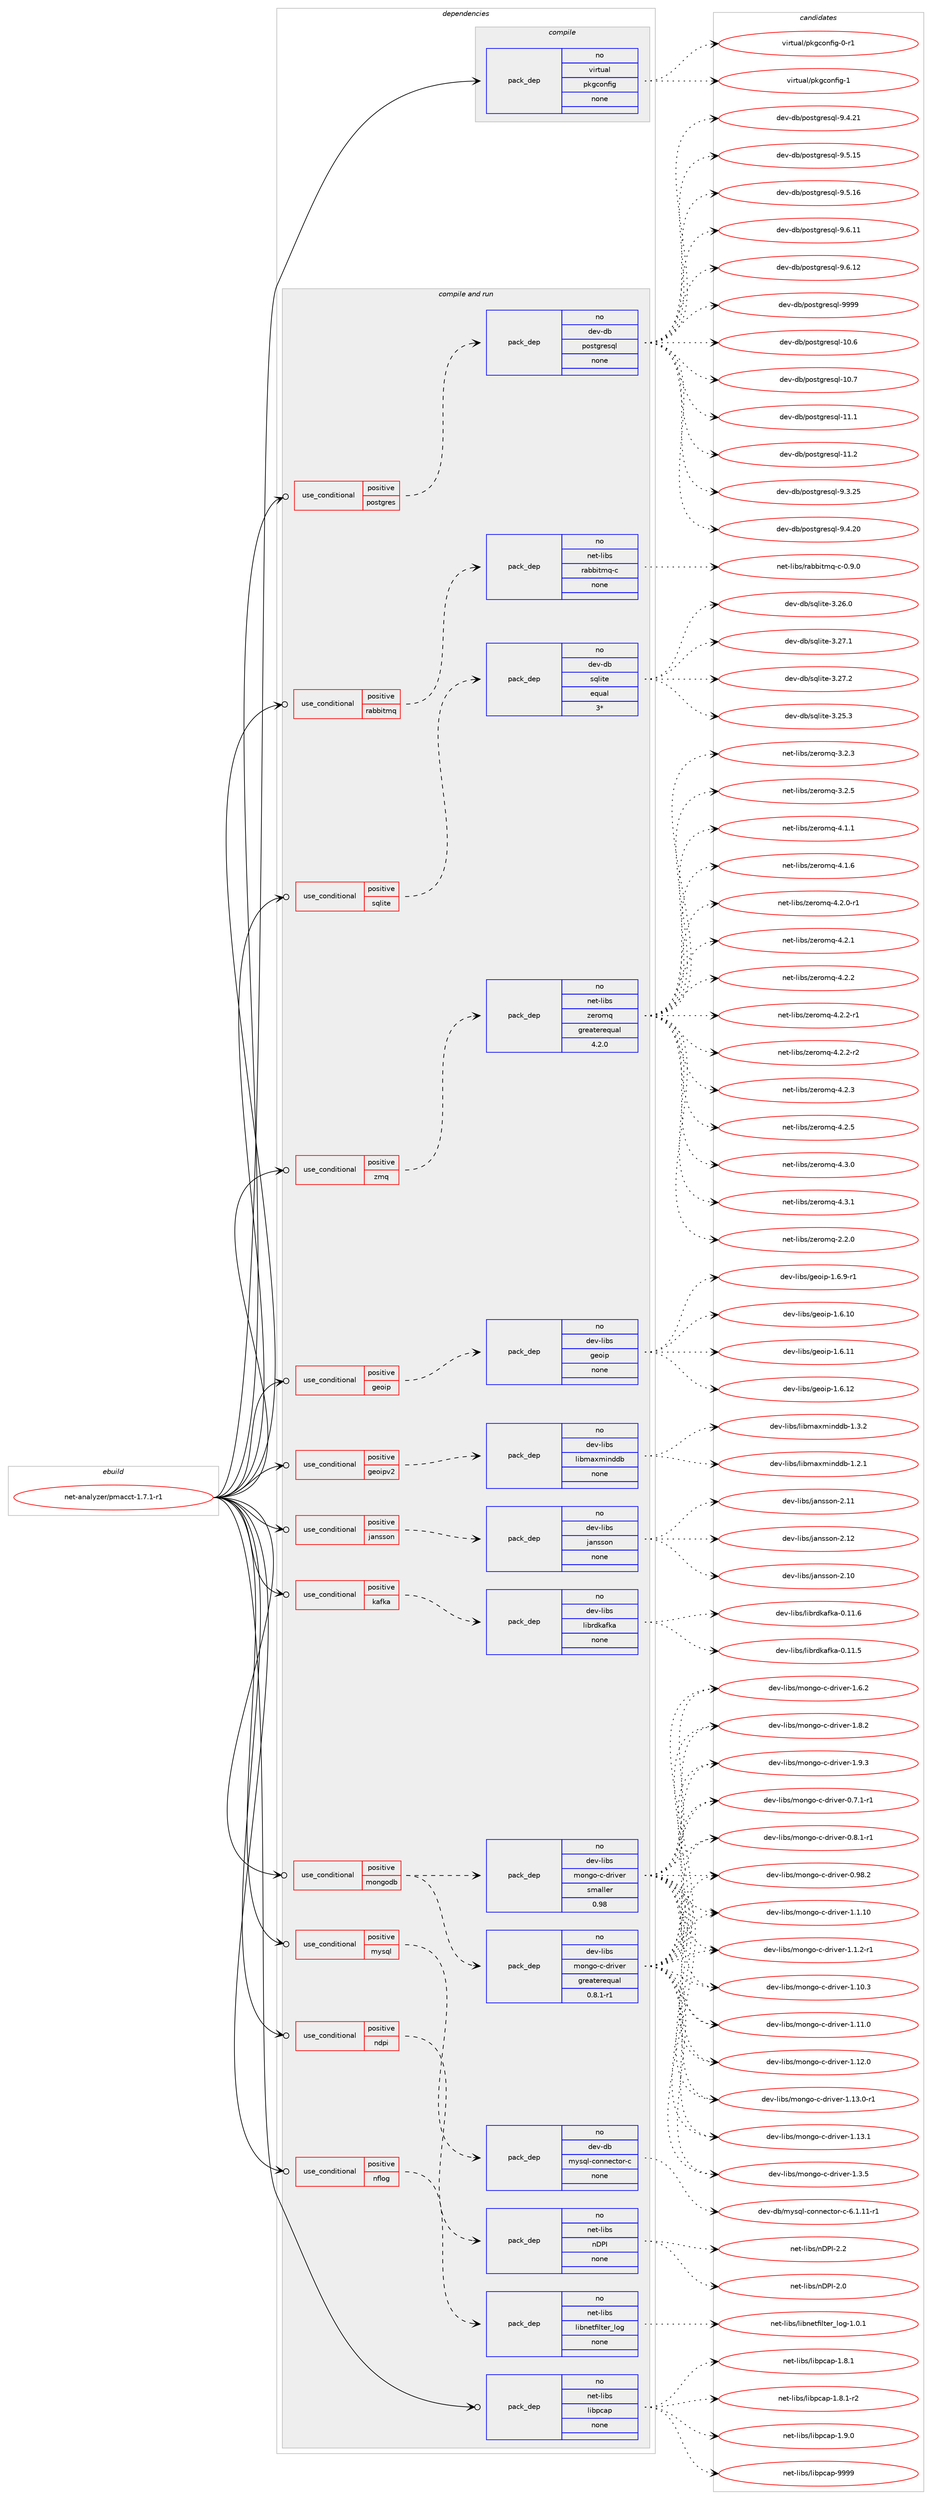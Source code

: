 digraph prolog {

# *************
# Graph options
# *************

newrank=true;
concentrate=true;
compound=true;
graph [rankdir=LR,fontname=Helvetica,fontsize=10,ranksep=1.5];#, ranksep=2.5, nodesep=0.2];
edge  [arrowhead=vee];
node  [fontname=Helvetica,fontsize=10];

# **********
# The ebuild
# **********

subgraph cluster_leftcol {
color=gray;
rank=same;
label=<<i>ebuild</i>>;
id [label="net-analyzer/pmacct-1.7.1-r1", color=red, width=4, href="../net-analyzer/pmacct-1.7.1-r1.svg"];
}

# ****************
# The dependencies
# ****************

subgraph cluster_midcol {
color=gray;
label=<<i>dependencies</i>>;
subgraph cluster_compile {
fillcolor="#eeeeee";
style=filled;
label=<<i>compile</i>>;
subgraph pack1177281 {
dependency1646439 [label=<<TABLE BORDER="0" CELLBORDER="1" CELLSPACING="0" CELLPADDING="4" WIDTH="220"><TR><TD ROWSPAN="6" CELLPADDING="30">pack_dep</TD></TR><TR><TD WIDTH="110">no</TD></TR><TR><TD>virtual</TD></TR><TR><TD>pkgconfig</TD></TR><TR><TD>none</TD></TR><TR><TD></TD></TR></TABLE>>, shape=none, color=blue];
}
id:e -> dependency1646439:w [weight=20,style="solid",arrowhead="vee"];
}
subgraph cluster_compileandrun {
fillcolor="#eeeeee";
style=filled;
label=<<i>compile and run</i>>;
subgraph cond442528 {
dependency1646440 [label=<<TABLE BORDER="0" CELLBORDER="1" CELLSPACING="0" CELLPADDING="4"><TR><TD ROWSPAN="3" CELLPADDING="10">use_conditional</TD></TR><TR><TD>positive</TD></TR><TR><TD>geoip</TD></TR></TABLE>>, shape=none, color=red];
subgraph pack1177282 {
dependency1646441 [label=<<TABLE BORDER="0" CELLBORDER="1" CELLSPACING="0" CELLPADDING="4" WIDTH="220"><TR><TD ROWSPAN="6" CELLPADDING="30">pack_dep</TD></TR><TR><TD WIDTH="110">no</TD></TR><TR><TD>dev-libs</TD></TR><TR><TD>geoip</TD></TR><TR><TD>none</TD></TR><TR><TD></TD></TR></TABLE>>, shape=none, color=blue];
}
dependency1646440:e -> dependency1646441:w [weight=20,style="dashed",arrowhead="vee"];
}
id:e -> dependency1646440:w [weight=20,style="solid",arrowhead="odotvee"];
subgraph cond442529 {
dependency1646442 [label=<<TABLE BORDER="0" CELLBORDER="1" CELLSPACING="0" CELLPADDING="4"><TR><TD ROWSPAN="3" CELLPADDING="10">use_conditional</TD></TR><TR><TD>positive</TD></TR><TR><TD>geoipv2</TD></TR></TABLE>>, shape=none, color=red];
subgraph pack1177283 {
dependency1646443 [label=<<TABLE BORDER="0" CELLBORDER="1" CELLSPACING="0" CELLPADDING="4" WIDTH="220"><TR><TD ROWSPAN="6" CELLPADDING="30">pack_dep</TD></TR><TR><TD WIDTH="110">no</TD></TR><TR><TD>dev-libs</TD></TR><TR><TD>libmaxminddb</TD></TR><TR><TD>none</TD></TR><TR><TD></TD></TR></TABLE>>, shape=none, color=blue];
}
dependency1646442:e -> dependency1646443:w [weight=20,style="dashed",arrowhead="vee"];
}
id:e -> dependency1646442:w [weight=20,style="solid",arrowhead="odotvee"];
subgraph cond442530 {
dependency1646444 [label=<<TABLE BORDER="0" CELLBORDER="1" CELLSPACING="0" CELLPADDING="4"><TR><TD ROWSPAN="3" CELLPADDING="10">use_conditional</TD></TR><TR><TD>positive</TD></TR><TR><TD>jansson</TD></TR></TABLE>>, shape=none, color=red];
subgraph pack1177284 {
dependency1646445 [label=<<TABLE BORDER="0" CELLBORDER="1" CELLSPACING="0" CELLPADDING="4" WIDTH="220"><TR><TD ROWSPAN="6" CELLPADDING="30">pack_dep</TD></TR><TR><TD WIDTH="110">no</TD></TR><TR><TD>dev-libs</TD></TR><TR><TD>jansson</TD></TR><TR><TD>none</TD></TR><TR><TD></TD></TR></TABLE>>, shape=none, color=blue];
}
dependency1646444:e -> dependency1646445:w [weight=20,style="dashed",arrowhead="vee"];
}
id:e -> dependency1646444:w [weight=20,style="solid",arrowhead="odotvee"];
subgraph cond442531 {
dependency1646446 [label=<<TABLE BORDER="0" CELLBORDER="1" CELLSPACING="0" CELLPADDING="4"><TR><TD ROWSPAN="3" CELLPADDING="10">use_conditional</TD></TR><TR><TD>positive</TD></TR><TR><TD>kafka</TD></TR></TABLE>>, shape=none, color=red];
subgraph pack1177285 {
dependency1646447 [label=<<TABLE BORDER="0" CELLBORDER="1" CELLSPACING="0" CELLPADDING="4" WIDTH="220"><TR><TD ROWSPAN="6" CELLPADDING="30">pack_dep</TD></TR><TR><TD WIDTH="110">no</TD></TR><TR><TD>dev-libs</TD></TR><TR><TD>librdkafka</TD></TR><TR><TD>none</TD></TR><TR><TD></TD></TR></TABLE>>, shape=none, color=blue];
}
dependency1646446:e -> dependency1646447:w [weight=20,style="dashed",arrowhead="vee"];
}
id:e -> dependency1646446:w [weight=20,style="solid",arrowhead="odotvee"];
subgraph cond442532 {
dependency1646448 [label=<<TABLE BORDER="0" CELLBORDER="1" CELLSPACING="0" CELLPADDING="4"><TR><TD ROWSPAN="3" CELLPADDING="10">use_conditional</TD></TR><TR><TD>positive</TD></TR><TR><TD>mongodb</TD></TR></TABLE>>, shape=none, color=red];
subgraph pack1177286 {
dependency1646449 [label=<<TABLE BORDER="0" CELLBORDER="1" CELLSPACING="0" CELLPADDING="4" WIDTH="220"><TR><TD ROWSPAN="6" CELLPADDING="30">pack_dep</TD></TR><TR><TD WIDTH="110">no</TD></TR><TR><TD>dev-libs</TD></TR><TR><TD>mongo-c-driver</TD></TR><TR><TD>greaterequal</TD></TR><TR><TD>0.8.1-r1</TD></TR></TABLE>>, shape=none, color=blue];
}
dependency1646448:e -> dependency1646449:w [weight=20,style="dashed",arrowhead="vee"];
subgraph pack1177287 {
dependency1646450 [label=<<TABLE BORDER="0" CELLBORDER="1" CELLSPACING="0" CELLPADDING="4" WIDTH="220"><TR><TD ROWSPAN="6" CELLPADDING="30">pack_dep</TD></TR><TR><TD WIDTH="110">no</TD></TR><TR><TD>dev-libs</TD></TR><TR><TD>mongo-c-driver</TD></TR><TR><TD>smaller</TD></TR><TR><TD>0.98</TD></TR></TABLE>>, shape=none, color=blue];
}
dependency1646448:e -> dependency1646450:w [weight=20,style="dashed",arrowhead="vee"];
}
id:e -> dependency1646448:w [weight=20,style="solid",arrowhead="odotvee"];
subgraph cond442533 {
dependency1646451 [label=<<TABLE BORDER="0" CELLBORDER="1" CELLSPACING="0" CELLPADDING="4"><TR><TD ROWSPAN="3" CELLPADDING="10">use_conditional</TD></TR><TR><TD>positive</TD></TR><TR><TD>mysql</TD></TR></TABLE>>, shape=none, color=red];
subgraph pack1177288 {
dependency1646452 [label=<<TABLE BORDER="0" CELLBORDER="1" CELLSPACING="0" CELLPADDING="4" WIDTH="220"><TR><TD ROWSPAN="6" CELLPADDING="30">pack_dep</TD></TR><TR><TD WIDTH="110">no</TD></TR><TR><TD>dev-db</TD></TR><TR><TD>mysql-connector-c</TD></TR><TR><TD>none</TD></TR><TR><TD></TD></TR></TABLE>>, shape=none, color=blue];
}
dependency1646451:e -> dependency1646452:w [weight=20,style="dashed",arrowhead="vee"];
}
id:e -> dependency1646451:w [weight=20,style="solid",arrowhead="odotvee"];
subgraph cond442534 {
dependency1646453 [label=<<TABLE BORDER="0" CELLBORDER="1" CELLSPACING="0" CELLPADDING="4"><TR><TD ROWSPAN="3" CELLPADDING="10">use_conditional</TD></TR><TR><TD>positive</TD></TR><TR><TD>ndpi</TD></TR></TABLE>>, shape=none, color=red];
subgraph pack1177289 {
dependency1646454 [label=<<TABLE BORDER="0" CELLBORDER="1" CELLSPACING="0" CELLPADDING="4" WIDTH="220"><TR><TD ROWSPAN="6" CELLPADDING="30">pack_dep</TD></TR><TR><TD WIDTH="110">no</TD></TR><TR><TD>net-libs</TD></TR><TR><TD>nDPI</TD></TR><TR><TD>none</TD></TR><TR><TD></TD></TR></TABLE>>, shape=none, color=blue];
}
dependency1646453:e -> dependency1646454:w [weight=20,style="dashed",arrowhead="vee"];
}
id:e -> dependency1646453:w [weight=20,style="solid",arrowhead="odotvee"];
subgraph cond442535 {
dependency1646455 [label=<<TABLE BORDER="0" CELLBORDER="1" CELLSPACING="0" CELLPADDING="4"><TR><TD ROWSPAN="3" CELLPADDING="10">use_conditional</TD></TR><TR><TD>positive</TD></TR><TR><TD>nflog</TD></TR></TABLE>>, shape=none, color=red];
subgraph pack1177290 {
dependency1646456 [label=<<TABLE BORDER="0" CELLBORDER="1" CELLSPACING="0" CELLPADDING="4" WIDTH="220"><TR><TD ROWSPAN="6" CELLPADDING="30">pack_dep</TD></TR><TR><TD WIDTH="110">no</TD></TR><TR><TD>net-libs</TD></TR><TR><TD>libnetfilter_log</TD></TR><TR><TD>none</TD></TR><TR><TD></TD></TR></TABLE>>, shape=none, color=blue];
}
dependency1646455:e -> dependency1646456:w [weight=20,style="dashed",arrowhead="vee"];
}
id:e -> dependency1646455:w [weight=20,style="solid",arrowhead="odotvee"];
subgraph cond442536 {
dependency1646457 [label=<<TABLE BORDER="0" CELLBORDER="1" CELLSPACING="0" CELLPADDING="4"><TR><TD ROWSPAN="3" CELLPADDING="10">use_conditional</TD></TR><TR><TD>positive</TD></TR><TR><TD>postgres</TD></TR></TABLE>>, shape=none, color=red];
subgraph pack1177291 {
dependency1646458 [label=<<TABLE BORDER="0" CELLBORDER="1" CELLSPACING="0" CELLPADDING="4" WIDTH="220"><TR><TD ROWSPAN="6" CELLPADDING="30">pack_dep</TD></TR><TR><TD WIDTH="110">no</TD></TR><TR><TD>dev-db</TD></TR><TR><TD>postgresql</TD></TR><TR><TD>none</TD></TR><TR><TD></TD></TR></TABLE>>, shape=none, color=blue];
}
dependency1646457:e -> dependency1646458:w [weight=20,style="dashed",arrowhead="vee"];
}
id:e -> dependency1646457:w [weight=20,style="solid",arrowhead="odotvee"];
subgraph cond442537 {
dependency1646459 [label=<<TABLE BORDER="0" CELLBORDER="1" CELLSPACING="0" CELLPADDING="4"><TR><TD ROWSPAN="3" CELLPADDING="10">use_conditional</TD></TR><TR><TD>positive</TD></TR><TR><TD>rabbitmq</TD></TR></TABLE>>, shape=none, color=red];
subgraph pack1177292 {
dependency1646460 [label=<<TABLE BORDER="0" CELLBORDER="1" CELLSPACING="0" CELLPADDING="4" WIDTH="220"><TR><TD ROWSPAN="6" CELLPADDING="30">pack_dep</TD></TR><TR><TD WIDTH="110">no</TD></TR><TR><TD>net-libs</TD></TR><TR><TD>rabbitmq-c</TD></TR><TR><TD>none</TD></TR><TR><TD></TD></TR></TABLE>>, shape=none, color=blue];
}
dependency1646459:e -> dependency1646460:w [weight=20,style="dashed",arrowhead="vee"];
}
id:e -> dependency1646459:w [weight=20,style="solid",arrowhead="odotvee"];
subgraph cond442538 {
dependency1646461 [label=<<TABLE BORDER="0" CELLBORDER="1" CELLSPACING="0" CELLPADDING="4"><TR><TD ROWSPAN="3" CELLPADDING="10">use_conditional</TD></TR><TR><TD>positive</TD></TR><TR><TD>sqlite</TD></TR></TABLE>>, shape=none, color=red];
subgraph pack1177293 {
dependency1646462 [label=<<TABLE BORDER="0" CELLBORDER="1" CELLSPACING="0" CELLPADDING="4" WIDTH="220"><TR><TD ROWSPAN="6" CELLPADDING="30">pack_dep</TD></TR><TR><TD WIDTH="110">no</TD></TR><TR><TD>dev-db</TD></TR><TR><TD>sqlite</TD></TR><TR><TD>equal</TD></TR><TR><TD>3*</TD></TR></TABLE>>, shape=none, color=blue];
}
dependency1646461:e -> dependency1646462:w [weight=20,style="dashed",arrowhead="vee"];
}
id:e -> dependency1646461:w [weight=20,style="solid",arrowhead="odotvee"];
subgraph cond442539 {
dependency1646463 [label=<<TABLE BORDER="0" CELLBORDER="1" CELLSPACING="0" CELLPADDING="4"><TR><TD ROWSPAN="3" CELLPADDING="10">use_conditional</TD></TR><TR><TD>positive</TD></TR><TR><TD>zmq</TD></TR></TABLE>>, shape=none, color=red];
subgraph pack1177294 {
dependency1646464 [label=<<TABLE BORDER="0" CELLBORDER="1" CELLSPACING="0" CELLPADDING="4" WIDTH="220"><TR><TD ROWSPAN="6" CELLPADDING="30">pack_dep</TD></TR><TR><TD WIDTH="110">no</TD></TR><TR><TD>net-libs</TD></TR><TR><TD>zeromq</TD></TR><TR><TD>greaterequal</TD></TR><TR><TD>4.2.0</TD></TR></TABLE>>, shape=none, color=blue];
}
dependency1646463:e -> dependency1646464:w [weight=20,style="dashed",arrowhead="vee"];
}
id:e -> dependency1646463:w [weight=20,style="solid",arrowhead="odotvee"];
subgraph pack1177295 {
dependency1646465 [label=<<TABLE BORDER="0" CELLBORDER="1" CELLSPACING="0" CELLPADDING="4" WIDTH="220"><TR><TD ROWSPAN="6" CELLPADDING="30">pack_dep</TD></TR><TR><TD WIDTH="110">no</TD></TR><TR><TD>net-libs</TD></TR><TR><TD>libpcap</TD></TR><TR><TD>none</TD></TR><TR><TD></TD></TR></TABLE>>, shape=none, color=blue];
}
id:e -> dependency1646465:w [weight=20,style="solid",arrowhead="odotvee"];
}
subgraph cluster_run {
fillcolor="#eeeeee";
style=filled;
label=<<i>run</i>>;
}
}

# **************
# The candidates
# **************

subgraph cluster_choices {
rank=same;
color=gray;
label=<<i>candidates</i>>;

subgraph choice1177281 {
color=black;
nodesep=1;
choice11810511411611797108471121071039911111010210510345484511449 [label="virtual/pkgconfig-0-r1", color=red, width=4,href="../virtual/pkgconfig-0-r1.svg"];
choice1181051141161179710847112107103991111101021051034549 [label="virtual/pkgconfig-1", color=red, width=4,href="../virtual/pkgconfig-1.svg"];
dependency1646439:e -> choice11810511411611797108471121071039911111010210510345484511449:w [style=dotted,weight="100"];
dependency1646439:e -> choice1181051141161179710847112107103991111101021051034549:w [style=dotted,weight="100"];
}
subgraph choice1177282 {
color=black;
nodesep=1;
choice10010111845108105981154710310111110511245494654464948 [label="dev-libs/geoip-1.6.10", color=red, width=4,href="../dev-libs/geoip-1.6.10.svg"];
choice10010111845108105981154710310111110511245494654464949 [label="dev-libs/geoip-1.6.11", color=red, width=4,href="../dev-libs/geoip-1.6.11.svg"];
choice10010111845108105981154710310111110511245494654464950 [label="dev-libs/geoip-1.6.12", color=red, width=4,href="../dev-libs/geoip-1.6.12.svg"];
choice1001011184510810598115471031011111051124549465446574511449 [label="dev-libs/geoip-1.6.9-r1", color=red, width=4,href="../dev-libs/geoip-1.6.9-r1.svg"];
dependency1646441:e -> choice10010111845108105981154710310111110511245494654464948:w [style=dotted,weight="100"];
dependency1646441:e -> choice10010111845108105981154710310111110511245494654464949:w [style=dotted,weight="100"];
dependency1646441:e -> choice10010111845108105981154710310111110511245494654464950:w [style=dotted,weight="100"];
dependency1646441:e -> choice1001011184510810598115471031011111051124549465446574511449:w [style=dotted,weight="100"];
}
subgraph choice1177283 {
color=black;
nodesep=1;
choice100101118451081059811547108105981099712010910511010010098454946504649 [label="dev-libs/libmaxminddb-1.2.1", color=red, width=4,href="../dev-libs/libmaxminddb-1.2.1.svg"];
choice100101118451081059811547108105981099712010910511010010098454946514650 [label="dev-libs/libmaxminddb-1.3.2", color=red, width=4,href="../dev-libs/libmaxminddb-1.3.2.svg"];
dependency1646443:e -> choice100101118451081059811547108105981099712010910511010010098454946504649:w [style=dotted,weight="100"];
dependency1646443:e -> choice100101118451081059811547108105981099712010910511010010098454946514650:w [style=dotted,weight="100"];
}
subgraph choice1177284 {
color=black;
nodesep=1;
choice100101118451081059811547106971101151151111104550464948 [label="dev-libs/jansson-2.10", color=red, width=4,href="../dev-libs/jansson-2.10.svg"];
choice100101118451081059811547106971101151151111104550464949 [label="dev-libs/jansson-2.11", color=red, width=4,href="../dev-libs/jansson-2.11.svg"];
choice100101118451081059811547106971101151151111104550464950 [label="dev-libs/jansson-2.12", color=red, width=4,href="../dev-libs/jansson-2.12.svg"];
dependency1646445:e -> choice100101118451081059811547106971101151151111104550464948:w [style=dotted,weight="100"];
dependency1646445:e -> choice100101118451081059811547106971101151151111104550464949:w [style=dotted,weight="100"];
dependency1646445:e -> choice100101118451081059811547106971101151151111104550464950:w [style=dotted,weight="100"];
}
subgraph choice1177285 {
color=black;
nodesep=1;
choice10010111845108105981154710810598114100107971021079745484649494653 [label="dev-libs/librdkafka-0.11.5", color=red, width=4,href="../dev-libs/librdkafka-0.11.5.svg"];
choice10010111845108105981154710810598114100107971021079745484649494654 [label="dev-libs/librdkafka-0.11.6", color=red, width=4,href="../dev-libs/librdkafka-0.11.6.svg"];
dependency1646447:e -> choice10010111845108105981154710810598114100107971021079745484649494653:w [style=dotted,weight="100"];
dependency1646447:e -> choice10010111845108105981154710810598114100107971021079745484649494654:w [style=dotted,weight="100"];
}
subgraph choice1177286 {
color=black;
nodesep=1;
choice1001011184510810598115471091111101031114599451001141051181011144548465546494511449 [label="dev-libs/mongo-c-driver-0.7.1-r1", color=red, width=4,href="../dev-libs/mongo-c-driver-0.7.1-r1.svg"];
choice1001011184510810598115471091111101031114599451001141051181011144548465646494511449 [label="dev-libs/mongo-c-driver-0.8.1-r1", color=red, width=4,href="../dev-libs/mongo-c-driver-0.8.1-r1.svg"];
choice10010111845108105981154710911111010311145994510011410511810111445484657564650 [label="dev-libs/mongo-c-driver-0.98.2", color=red, width=4,href="../dev-libs/mongo-c-driver-0.98.2.svg"];
choice10010111845108105981154710911111010311145994510011410511810111445494649464948 [label="dev-libs/mongo-c-driver-1.1.10", color=red, width=4,href="../dev-libs/mongo-c-driver-1.1.10.svg"];
choice1001011184510810598115471091111101031114599451001141051181011144549464946504511449 [label="dev-libs/mongo-c-driver-1.1.2-r1", color=red, width=4,href="../dev-libs/mongo-c-driver-1.1.2-r1.svg"];
choice10010111845108105981154710911111010311145994510011410511810111445494649484651 [label="dev-libs/mongo-c-driver-1.10.3", color=red, width=4,href="../dev-libs/mongo-c-driver-1.10.3.svg"];
choice10010111845108105981154710911111010311145994510011410511810111445494649494648 [label="dev-libs/mongo-c-driver-1.11.0", color=red, width=4,href="../dev-libs/mongo-c-driver-1.11.0.svg"];
choice10010111845108105981154710911111010311145994510011410511810111445494649504648 [label="dev-libs/mongo-c-driver-1.12.0", color=red, width=4,href="../dev-libs/mongo-c-driver-1.12.0.svg"];
choice100101118451081059811547109111110103111459945100114105118101114454946495146484511449 [label="dev-libs/mongo-c-driver-1.13.0-r1", color=red, width=4,href="../dev-libs/mongo-c-driver-1.13.0-r1.svg"];
choice10010111845108105981154710911111010311145994510011410511810111445494649514649 [label="dev-libs/mongo-c-driver-1.13.1", color=red, width=4,href="../dev-libs/mongo-c-driver-1.13.1.svg"];
choice100101118451081059811547109111110103111459945100114105118101114454946514653 [label="dev-libs/mongo-c-driver-1.3.5", color=red, width=4,href="../dev-libs/mongo-c-driver-1.3.5.svg"];
choice100101118451081059811547109111110103111459945100114105118101114454946544650 [label="dev-libs/mongo-c-driver-1.6.2", color=red, width=4,href="../dev-libs/mongo-c-driver-1.6.2.svg"];
choice100101118451081059811547109111110103111459945100114105118101114454946564650 [label="dev-libs/mongo-c-driver-1.8.2", color=red, width=4,href="../dev-libs/mongo-c-driver-1.8.2.svg"];
choice100101118451081059811547109111110103111459945100114105118101114454946574651 [label="dev-libs/mongo-c-driver-1.9.3", color=red, width=4,href="../dev-libs/mongo-c-driver-1.9.3.svg"];
dependency1646449:e -> choice1001011184510810598115471091111101031114599451001141051181011144548465546494511449:w [style=dotted,weight="100"];
dependency1646449:e -> choice1001011184510810598115471091111101031114599451001141051181011144548465646494511449:w [style=dotted,weight="100"];
dependency1646449:e -> choice10010111845108105981154710911111010311145994510011410511810111445484657564650:w [style=dotted,weight="100"];
dependency1646449:e -> choice10010111845108105981154710911111010311145994510011410511810111445494649464948:w [style=dotted,weight="100"];
dependency1646449:e -> choice1001011184510810598115471091111101031114599451001141051181011144549464946504511449:w [style=dotted,weight="100"];
dependency1646449:e -> choice10010111845108105981154710911111010311145994510011410511810111445494649484651:w [style=dotted,weight="100"];
dependency1646449:e -> choice10010111845108105981154710911111010311145994510011410511810111445494649494648:w [style=dotted,weight="100"];
dependency1646449:e -> choice10010111845108105981154710911111010311145994510011410511810111445494649504648:w [style=dotted,weight="100"];
dependency1646449:e -> choice100101118451081059811547109111110103111459945100114105118101114454946495146484511449:w [style=dotted,weight="100"];
dependency1646449:e -> choice10010111845108105981154710911111010311145994510011410511810111445494649514649:w [style=dotted,weight="100"];
dependency1646449:e -> choice100101118451081059811547109111110103111459945100114105118101114454946514653:w [style=dotted,weight="100"];
dependency1646449:e -> choice100101118451081059811547109111110103111459945100114105118101114454946544650:w [style=dotted,weight="100"];
dependency1646449:e -> choice100101118451081059811547109111110103111459945100114105118101114454946564650:w [style=dotted,weight="100"];
dependency1646449:e -> choice100101118451081059811547109111110103111459945100114105118101114454946574651:w [style=dotted,weight="100"];
}
subgraph choice1177287 {
color=black;
nodesep=1;
choice1001011184510810598115471091111101031114599451001141051181011144548465546494511449 [label="dev-libs/mongo-c-driver-0.7.1-r1", color=red, width=4,href="../dev-libs/mongo-c-driver-0.7.1-r1.svg"];
choice1001011184510810598115471091111101031114599451001141051181011144548465646494511449 [label="dev-libs/mongo-c-driver-0.8.1-r1", color=red, width=4,href="../dev-libs/mongo-c-driver-0.8.1-r1.svg"];
choice10010111845108105981154710911111010311145994510011410511810111445484657564650 [label="dev-libs/mongo-c-driver-0.98.2", color=red, width=4,href="../dev-libs/mongo-c-driver-0.98.2.svg"];
choice10010111845108105981154710911111010311145994510011410511810111445494649464948 [label="dev-libs/mongo-c-driver-1.1.10", color=red, width=4,href="../dev-libs/mongo-c-driver-1.1.10.svg"];
choice1001011184510810598115471091111101031114599451001141051181011144549464946504511449 [label="dev-libs/mongo-c-driver-1.1.2-r1", color=red, width=4,href="../dev-libs/mongo-c-driver-1.1.2-r1.svg"];
choice10010111845108105981154710911111010311145994510011410511810111445494649484651 [label="dev-libs/mongo-c-driver-1.10.3", color=red, width=4,href="../dev-libs/mongo-c-driver-1.10.3.svg"];
choice10010111845108105981154710911111010311145994510011410511810111445494649494648 [label="dev-libs/mongo-c-driver-1.11.0", color=red, width=4,href="../dev-libs/mongo-c-driver-1.11.0.svg"];
choice10010111845108105981154710911111010311145994510011410511810111445494649504648 [label="dev-libs/mongo-c-driver-1.12.0", color=red, width=4,href="../dev-libs/mongo-c-driver-1.12.0.svg"];
choice100101118451081059811547109111110103111459945100114105118101114454946495146484511449 [label="dev-libs/mongo-c-driver-1.13.0-r1", color=red, width=4,href="../dev-libs/mongo-c-driver-1.13.0-r1.svg"];
choice10010111845108105981154710911111010311145994510011410511810111445494649514649 [label="dev-libs/mongo-c-driver-1.13.1", color=red, width=4,href="../dev-libs/mongo-c-driver-1.13.1.svg"];
choice100101118451081059811547109111110103111459945100114105118101114454946514653 [label="dev-libs/mongo-c-driver-1.3.5", color=red, width=4,href="../dev-libs/mongo-c-driver-1.3.5.svg"];
choice100101118451081059811547109111110103111459945100114105118101114454946544650 [label="dev-libs/mongo-c-driver-1.6.2", color=red, width=4,href="../dev-libs/mongo-c-driver-1.6.2.svg"];
choice100101118451081059811547109111110103111459945100114105118101114454946564650 [label="dev-libs/mongo-c-driver-1.8.2", color=red, width=4,href="../dev-libs/mongo-c-driver-1.8.2.svg"];
choice100101118451081059811547109111110103111459945100114105118101114454946574651 [label="dev-libs/mongo-c-driver-1.9.3", color=red, width=4,href="../dev-libs/mongo-c-driver-1.9.3.svg"];
dependency1646450:e -> choice1001011184510810598115471091111101031114599451001141051181011144548465546494511449:w [style=dotted,weight="100"];
dependency1646450:e -> choice1001011184510810598115471091111101031114599451001141051181011144548465646494511449:w [style=dotted,weight="100"];
dependency1646450:e -> choice10010111845108105981154710911111010311145994510011410511810111445484657564650:w [style=dotted,weight="100"];
dependency1646450:e -> choice10010111845108105981154710911111010311145994510011410511810111445494649464948:w [style=dotted,weight="100"];
dependency1646450:e -> choice1001011184510810598115471091111101031114599451001141051181011144549464946504511449:w [style=dotted,weight="100"];
dependency1646450:e -> choice10010111845108105981154710911111010311145994510011410511810111445494649484651:w [style=dotted,weight="100"];
dependency1646450:e -> choice10010111845108105981154710911111010311145994510011410511810111445494649494648:w [style=dotted,weight="100"];
dependency1646450:e -> choice10010111845108105981154710911111010311145994510011410511810111445494649504648:w [style=dotted,weight="100"];
dependency1646450:e -> choice100101118451081059811547109111110103111459945100114105118101114454946495146484511449:w [style=dotted,weight="100"];
dependency1646450:e -> choice10010111845108105981154710911111010311145994510011410511810111445494649514649:w [style=dotted,weight="100"];
dependency1646450:e -> choice100101118451081059811547109111110103111459945100114105118101114454946514653:w [style=dotted,weight="100"];
dependency1646450:e -> choice100101118451081059811547109111110103111459945100114105118101114454946544650:w [style=dotted,weight="100"];
dependency1646450:e -> choice100101118451081059811547109111110103111459945100114105118101114454946564650:w [style=dotted,weight="100"];
dependency1646450:e -> choice100101118451081059811547109111110103111459945100114105118101114454946574651:w [style=dotted,weight="100"];
}
subgraph choice1177288 {
color=black;
nodesep=1;
choice1001011184510098471091211151131084599111110110101991161111144599455446494649494511449 [label="dev-db/mysql-connector-c-6.1.11-r1", color=red, width=4,href="../dev-db/mysql-connector-c-6.1.11-r1.svg"];
dependency1646452:e -> choice1001011184510098471091211151131084599111110110101991161111144599455446494649494511449:w [style=dotted,weight="100"];
}
subgraph choice1177289 {
color=black;
nodesep=1;
choice11010111645108105981154711068807345504648 [label="net-libs/nDPI-2.0", color=red, width=4,href="../net-libs/nDPI-2.0.svg"];
choice11010111645108105981154711068807345504650 [label="net-libs/nDPI-2.2", color=red, width=4,href="../net-libs/nDPI-2.2.svg"];
dependency1646454:e -> choice11010111645108105981154711068807345504648:w [style=dotted,weight="100"];
dependency1646454:e -> choice11010111645108105981154711068807345504650:w [style=dotted,weight="100"];
}
subgraph choice1177290 {
color=black;
nodesep=1;
choice1101011164510810598115471081059811010111610210510811610111495108111103454946484649 [label="net-libs/libnetfilter_log-1.0.1", color=red, width=4,href="../net-libs/libnetfilter_log-1.0.1.svg"];
dependency1646456:e -> choice1101011164510810598115471081059811010111610210510811610111495108111103454946484649:w [style=dotted,weight="100"];
}
subgraph choice1177291 {
color=black;
nodesep=1;
choice1001011184510098471121111151161031141011151131084549484654 [label="dev-db/postgresql-10.6", color=red, width=4,href="../dev-db/postgresql-10.6.svg"];
choice1001011184510098471121111151161031141011151131084549484655 [label="dev-db/postgresql-10.7", color=red, width=4,href="../dev-db/postgresql-10.7.svg"];
choice1001011184510098471121111151161031141011151131084549494649 [label="dev-db/postgresql-11.1", color=red, width=4,href="../dev-db/postgresql-11.1.svg"];
choice1001011184510098471121111151161031141011151131084549494650 [label="dev-db/postgresql-11.2", color=red, width=4,href="../dev-db/postgresql-11.2.svg"];
choice10010111845100984711211111511610311410111511310845574651465053 [label="dev-db/postgresql-9.3.25", color=red, width=4,href="../dev-db/postgresql-9.3.25.svg"];
choice10010111845100984711211111511610311410111511310845574652465048 [label="dev-db/postgresql-9.4.20", color=red, width=4,href="../dev-db/postgresql-9.4.20.svg"];
choice10010111845100984711211111511610311410111511310845574652465049 [label="dev-db/postgresql-9.4.21", color=red, width=4,href="../dev-db/postgresql-9.4.21.svg"];
choice10010111845100984711211111511610311410111511310845574653464953 [label="dev-db/postgresql-9.5.15", color=red, width=4,href="../dev-db/postgresql-9.5.15.svg"];
choice10010111845100984711211111511610311410111511310845574653464954 [label="dev-db/postgresql-9.5.16", color=red, width=4,href="../dev-db/postgresql-9.5.16.svg"];
choice10010111845100984711211111511610311410111511310845574654464949 [label="dev-db/postgresql-9.6.11", color=red, width=4,href="../dev-db/postgresql-9.6.11.svg"];
choice10010111845100984711211111511610311410111511310845574654464950 [label="dev-db/postgresql-9.6.12", color=red, width=4,href="../dev-db/postgresql-9.6.12.svg"];
choice1001011184510098471121111151161031141011151131084557575757 [label="dev-db/postgresql-9999", color=red, width=4,href="../dev-db/postgresql-9999.svg"];
dependency1646458:e -> choice1001011184510098471121111151161031141011151131084549484654:w [style=dotted,weight="100"];
dependency1646458:e -> choice1001011184510098471121111151161031141011151131084549484655:w [style=dotted,weight="100"];
dependency1646458:e -> choice1001011184510098471121111151161031141011151131084549494649:w [style=dotted,weight="100"];
dependency1646458:e -> choice1001011184510098471121111151161031141011151131084549494650:w [style=dotted,weight="100"];
dependency1646458:e -> choice10010111845100984711211111511610311410111511310845574651465053:w [style=dotted,weight="100"];
dependency1646458:e -> choice10010111845100984711211111511610311410111511310845574652465048:w [style=dotted,weight="100"];
dependency1646458:e -> choice10010111845100984711211111511610311410111511310845574652465049:w [style=dotted,weight="100"];
dependency1646458:e -> choice10010111845100984711211111511610311410111511310845574653464953:w [style=dotted,weight="100"];
dependency1646458:e -> choice10010111845100984711211111511610311410111511310845574653464954:w [style=dotted,weight="100"];
dependency1646458:e -> choice10010111845100984711211111511610311410111511310845574654464949:w [style=dotted,weight="100"];
dependency1646458:e -> choice10010111845100984711211111511610311410111511310845574654464950:w [style=dotted,weight="100"];
dependency1646458:e -> choice1001011184510098471121111151161031141011151131084557575757:w [style=dotted,weight="100"];
}
subgraph choice1177292 {
color=black;
nodesep=1;
choice1101011164510810598115471149798981051161091134599454846574648 [label="net-libs/rabbitmq-c-0.9.0", color=red, width=4,href="../net-libs/rabbitmq-c-0.9.0.svg"];
dependency1646460:e -> choice1101011164510810598115471149798981051161091134599454846574648:w [style=dotted,weight="100"];
}
subgraph choice1177293 {
color=black;
nodesep=1;
choice10010111845100984711511310810511610145514650534651 [label="dev-db/sqlite-3.25.3", color=red, width=4,href="../dev-db/sqlite-3.25.3.svg"];
choice10010111845100984711511310810511610145514650544648 [label="dev-db/sqlite-3.26.0", color=red, width=4,href="../dev-db/sqlite-3.26.0.svg"];
choice10010111845100984711511310810511610145514650554649 [label="dev-db/sqlite-3.27.1", color=red, width=4,href="../dev-db/sqlite-3.27.1.svg"];
choice10010111845100984711511310810511610145514650554650 [label="dev-db/sqlite-3.27.2", color=red, width=4,href="../dev-db/sqlite-3.27.2.svg"];
dependency1646462:e -> choice10010111845100984711511310810511610145514650534651:w [style=dotted,weight="100"];
dependency1646462:e -> choice10010111845100984711511310810511610145514650544648:w [style=dotted,weight="100"];
dependency1646462:e -> choice10010111845100984711511310810511610145514650554649:w [style=dotted,weight="100"];
dependency1646462:e -> choice10010111845100984711511310810511610145514650554650:w [style=dotted,weight="100"];
}
subgraph choice1177294 {
color=black;
nodesep=1;
choice110101116451081059811547122101114111109113455046504648 [label="net-libs/zeromq-2.2.0", color=red, width=4,href="../net-libs/zeromq-2.2.0.svg"];
choice110101116451081059811547122101114111109113455146504651 [label="net-libs/zeromq-3.2.3", color=red, width=4,href="../net-libs/zeromq-3.2.3.svg"];
choice110101116451081059811547122101114111109113455146504653 [label="net-libs/zeromq-3.2.5", color=red, width=4,href="../net-libs/zeromq-3.2.5.svg"];
choice110101116451081059811547122101114111109113455246494649 [label="net-libs/zeromq-4.1.1", color=red, width=4,href="../net-libs/zeromq-4.1.1.svg"];
choice110101116451081059811547122101114111109113455246494654 [label="net-libs/zeromq-4.1.6", color=red, width=4,href="../net-libs/zeromq-4.1.6.svg"];
choice1101011164510810598115471221011141111091134552465046484511449 [label="net-libs/zeromq-4.2.0-r1", color=red, width=4,href="../net-libs/zeromq-4.2.0-r1.svg"];
choice110101116451081059811547122101114111109113455246504649 [label="net-libs/zeromq-4.2.1", color=red, width=4,href="../net-libs/zeromq-4.2.1.svg"];
choice110101116451081059811547122101114111109113455246504650 [label="net-libs/zeromq-4.2.2", color=red, width=4,href="../net-libs/zeromq-4.2.2.svg"];
choice1101011164510810598115471221011141111091134552465046504511449 [label="net-libs/zeromq-4.2.2-r1", color=red, width=4,href="../net-libs/zeromq-4.2.2-r1.svg"];
choice1101011164510810598115471221011141111091134552465046504511450 [label="net-libs/zeromq-4.2.2-r2", color=red, width=4,href="../net-libs/zeromq-4.2.2-r2.svg"];
choice110101116451081059811547122101114111109113455246504651 [label="net-libs/zeromq-4.2.3", color=red, width=4,href="../net-libs/zeromq-4.2.3.svg"];
choice110101116451081059811547122101114111109113455246504653 [label="net-libs/zeromq-4.2.5", color=red, width=4,href="../net-libs/zeromq-4.2.5.svg"];
choice110101116451081059811547122101114111109113455246514648 [label="net-libs/zeromq-4.3.0", color=red, width=4,href="../net-libs/zeromq-4.3.0.svg"];
choice110101116451081059811547122101114111109113455246514649 [label="net-libs/zeromq-4.3.1", color=red, width=4,href="../net-libs/zeromq-4.3.1.svg"];
dependency1646464:e -> choice110101116451081059811547122101114111109113455046504648:w [style=dotted,weight="100"];
dependency1646464:e -> choice110101116451081059811547122101114111109113455146504651:w [style=dotted,weight="100"];
dependency1646464:e -> choice110101116451081059811547122101114111109113455146504653:w [style=dotted,weight="100"];
dependency1646464:e -> choice110101116451081059811547122101114111109113455246494649:w [style=dotted,weight="100"];
dependency1646464:e -> choice110101116451081059811547122101114111109113455246494654:w [style=dotted,weight="100"];
dependency1646464:e -> choice1101011164510810598115471221011141111091134552465046484511449:w [style=dotted,weight="100"];
dependency1646464:e -> choice110101116451081059811547122101114111109113455246504649:w [style=dotted,weight="100"];
dependency1646464:e -> choice110101116451081059811547122101114111109113455246504650:w [style=dotted,weight="100"];
dependency1646464:e -> choice1101011164510810598115471221011141111091134552465046504511449:w [style=dotted,weight="100"];
dependency1646464:e -> choice1101011164510810598115471221011141111091134552465046504511450:w [style=dotted,weight="100"];
dependency1646464:e -> choice110101116451081059811547122101114111109113455246504651:w [style=dotted,weight="100"];
dependency1646464:e -> choice110101116451081059811547122101114111109113455246504653:w [style=dotted,weight="100"];
dependency1646464:e -> choice110101116451081059811547122101114111109113455246514648:w [style=dotted,weight="100"];
dependency1646464:e -> choice110101116451081059811547122101114111109113455246514649:w [style=dotted,weight="100"];
}
subgraph choice1177295 {
color=black;
nodesep=1;
choice110101116451081059811547108105981129997112454946564649 [label="net-libs/libpcap-1.8.1", color=red, width=4,href="../net-libs/libpcap-1.8.1.svg"];
choice1101011164510810598115471081059811299971124549465646494511450 [label="net-libs/libpcap-1.8.1-r2", color=red, width=4,href="../net-libs/libpcap-1.8.1-r2.svg"];
choice110101116451081059811547108105981129997112454946574648 [label="net-libs/libpcap-1.9.0", color=red, width=4,href="../net-libs/libpcap-1.9.0.svg"];
choice1101011164510810598115471081059811299971124557575757 [label="net-libs/libpcap-9999", color=red, width=4,href="../net-libs/libpcap-9999.svg"];
dependency1646465:e -> choice110101116451081059811547108105981129997112454946564649:w [style=dotted,weight="100"];
dependency1646465:e -> choice1101011164510810598115471081059811299971124549465646494511450:w [style=dotted,weight="100"];
dependency1646465:e -> choice110101116451081059811547108105981129997112454946574648:w [style=dotted,weight="100"];
dependency1646465:e -> choice1101011164510810598115471081059811299971124557575757:w [style=dotted,weight="100"];
}
}

}

